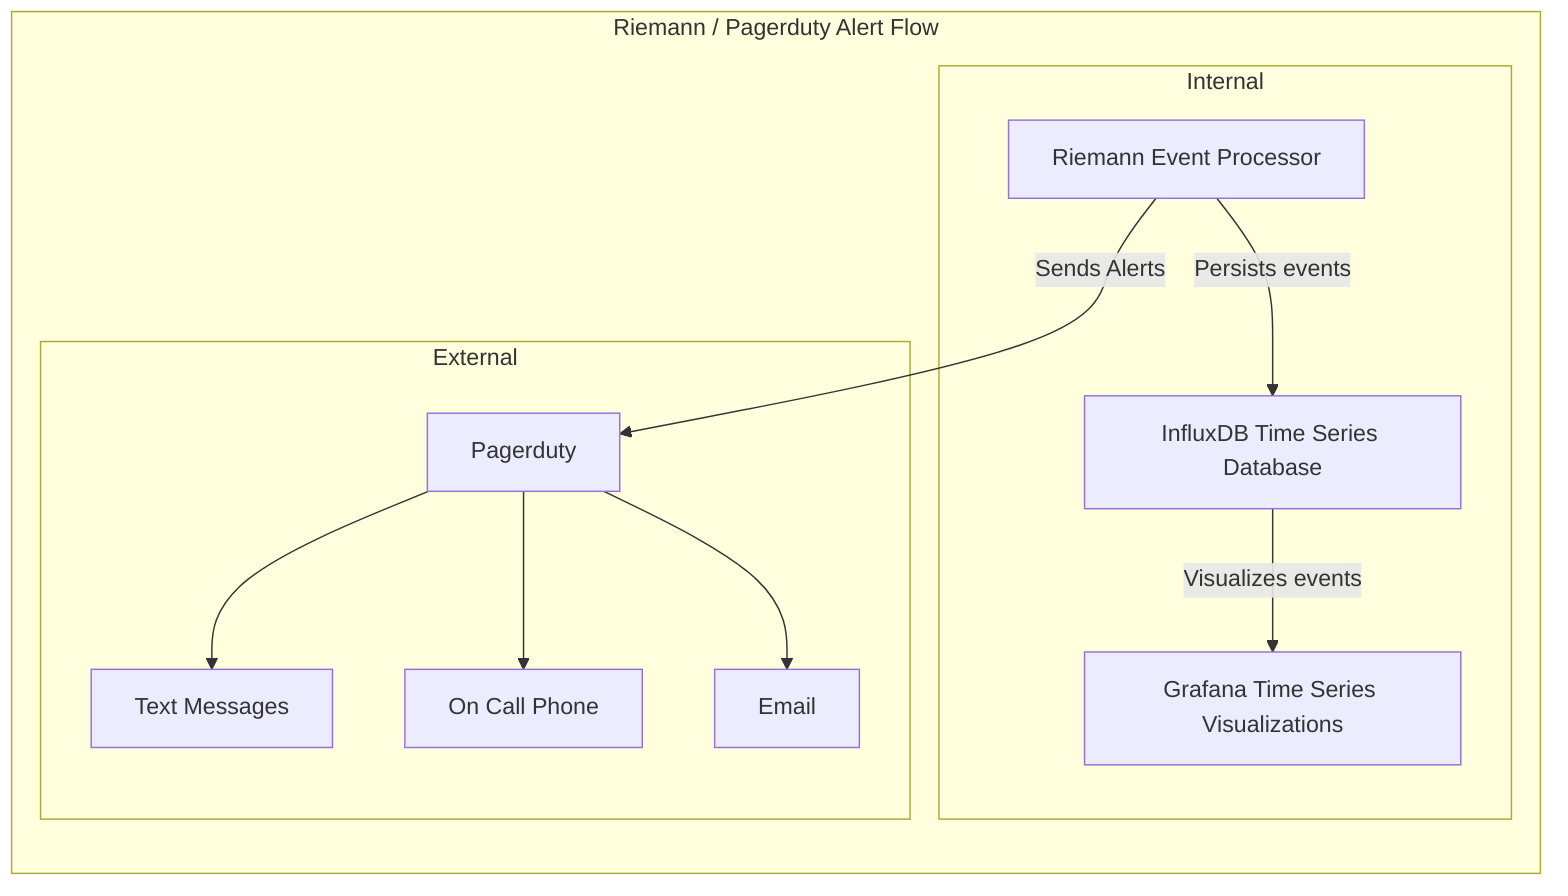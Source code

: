 %% title: Riemann
%% description: Riemann analyzes system events and metrics, triggering alarms based on critieria set by Cloud Gov Operations
graph LR
  subgraph Riemann / Pagerduty Alert Flow
    subgraph Internal
      riemann4["Riemann Event Processor"]
      influxdb["InfluxDB Time Series Database"]
      grafana["Grafana Time Series Visualizations"]
    end
    subgraph External
      pagerduty5["Pagerduty"]
      sms5["Text Messages"]
      email5["Email"]
      phone5["On Call Phone"]
    end

    riemann4--Sends Alerts-->pagerduty5
    riemann4--Persists events-->influxdb
    influxdb--Visualizes events-->grafana
    pagerduty5-->sms5
    pagerduty5-->phone5
    pagerduty5-->email5
  end